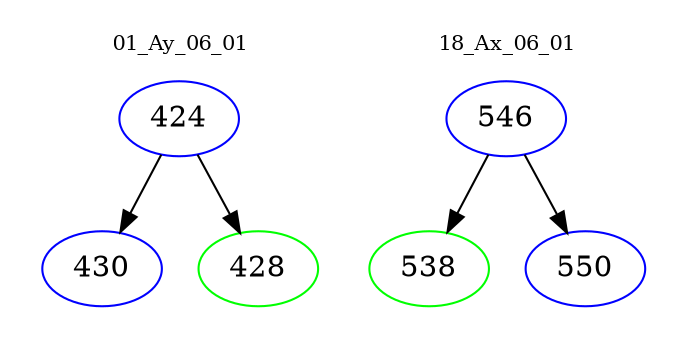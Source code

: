 digraph{
subgraph cluster_0 {
color = white
label = "01_Ay_06_01";
fontsize=10;
T0_424 [label="424", color="blue"]
T0_424 -> T0_430 [color="black"]
T0_430 [label="430", color="blue"]
T0_424 -> T0_428 [color="black"]
T0_428 [label="428", color="green"]
}
subgraph cluster_1 {
color = white
label = "18_Ax_06_01";
fontsize=10;
T1_546 [label="546", color="blue"]
T1_546 -> T1_538 [color="black"]
T1_538 [label="538", color="green"]
T1_546 -> T1_550 [color="black"]
T1_550 [label="550", color="blue"]
}
}
